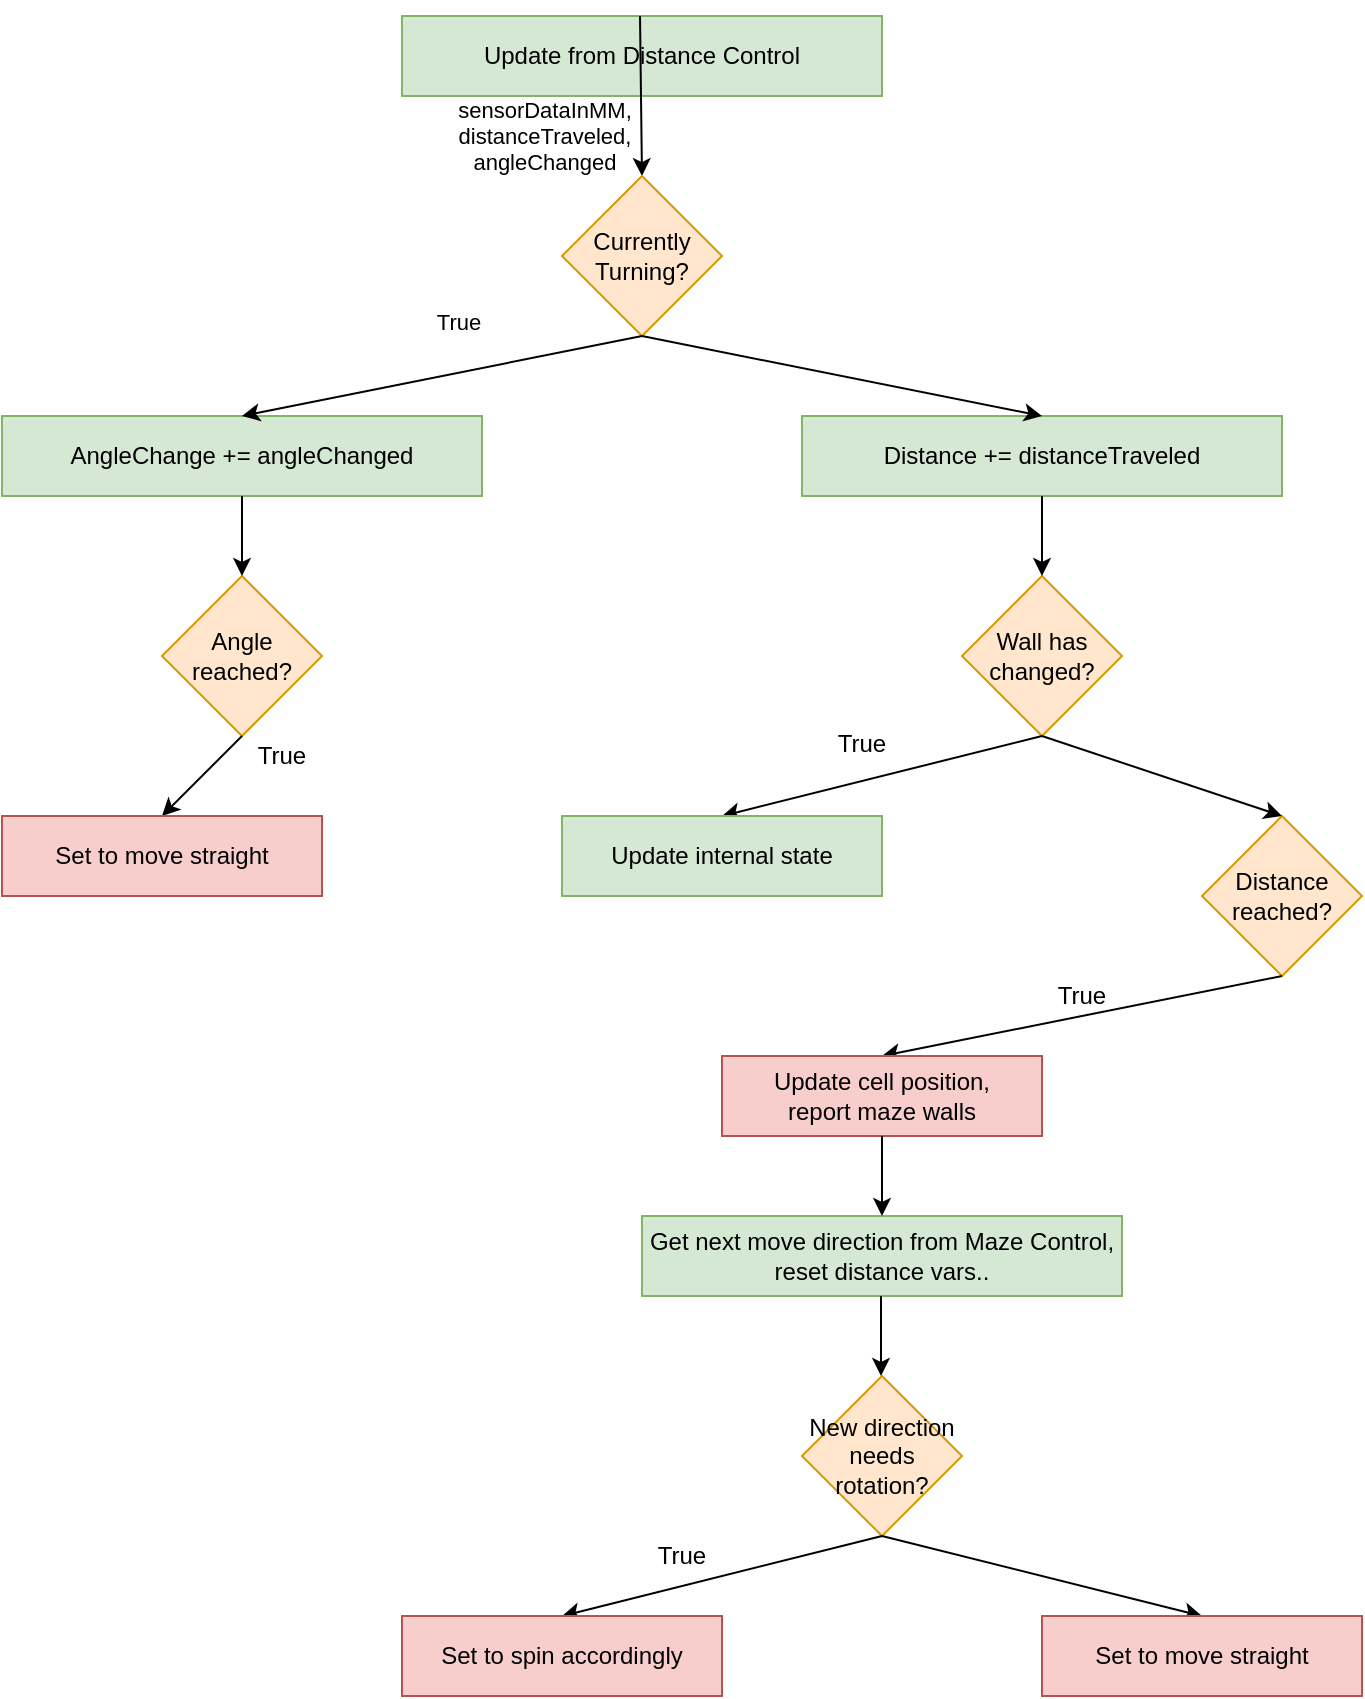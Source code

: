 <mxfile version="14.4.8" type="device"><diagram id="zhvrsy8GT4eVC54TQwAV" name="Page-1"><mxGraphModel dx="1422" dy="727" grid="1" gridSize="10" guides="1" tooltips="1" connect="1" arrows="1" fold="1" page="1" pageScale="1" pageWidth="850" pageHeight="1100" math="0" shadow="0"><root><mxCell id="0"/><mxCell id="1" parent="0"/><mxCell id="CDTs4MyFWM2ux_Y4oE1e-9" value="Update from Distance Control" style="rounded=0;whiteSpace=wrap;html=1;fillColor=#d5e8d4;strokeColor=#82b366;" parent="1" vertex="1"><mxGeometry x="280" y="80" width="240" height="40" as="geometry"/></mxCell><mxCell id="CDTs4MyFWM2ux_Y4oE1e-18" style="edgeStyle=orthogonalEdgeStyle;rounded=0;orthogonalLoop=1;jettySize=auto;html=1;exitX=0.5;exitY=1;exitDx=0;exitDy=0;entryX=0.5;entryY=0;entryDx=0;entryDy=0;" parent="1" target="CDTs4MyFWM2ux_Y4oE1e-21" edge="1"><mxGeometry relative="1" as="geometry"><mxPoint x="399" y="80" as="sourcePoint"/><mxPoint x="400" y="210" as="targetPoint"/></mxGeometry></mxCell><mxCell id="CDTs4MyFWM2ux_Y4oE1e-19" value="&lt;div&gt;sensorDataInMM, &lt;br&gt;&lt;/div&gt;&lt;div&gt;distanceTraveled, &lt;br&gt;&lt;/div&gt;&lt;div&gt;angleChanged&lt;br&gt;&lt;/div&gt;" style="edgeLabel;html=1;align=center;verticalAlign=middle;resizable=0;points=[];" parent="CDTs4MyFWM2ux_Y4oE1e-18" vertex="1" connectable="0"><mxGeometry x="-0.122" y="1" relative="1" as="geometry"><mxPoint x="-50" y="24.14" as="offset"/></mxGeometry></mxCell><mxCell id="CDTs4MyFWM2ux_Y4oE1e-21" value="Currently Turning?" style="rhombus;whiteSpace=wrap;html=1;rounded=0;fillColor=#ffe6cc;strokeColor=#d79b00;" parent="1" vertex="1"><mxGeometry x="360" y="160" width="80" height="80" as="geometry"/></mxCell><mxCell id="CDTs4MyFWM2ux_Y4oE1e-22" value="AngleChange += angleChanged" style="rounded=0;whiteSpace=wrap;html=1;fillColor=#d5e8d4;strokeColor=#82b366;" parent="1" vertex="1"><mxGeometry x="80" y="280" width="240" height="40" as="geometry"/></mxCell><mxCell id="CDTs4MyFWM2ux_Y4oE1e-23" value="" style="endArrow=classic;html=1;exitX=0.5;exitY=1;exitDx=0;exitDy=0;entryX=0.5;entryY=0;entryDx=0;entryDy=0;" parent="1" source="CDTs4MyFWM2ux_Y4oE1e-21" target="CDTs4MyFWM2ux_Y4oE1e-22" edge="1"><mxGeometry width="50" height="50" relative="1" as="geometry"><mxPoint x="360" y="290" as="sourcePoint"/><mxPoint x="410" y="240" as="targetPoint"/></mxGeometry></mxCell><mxCell id="CDTs4MyFWM2ux_Y4oE1e-24" value="True" style="edgeLabel;html=1;align=center;verticalAlign=middle;resizable=0;points=[];" parent="1" vertex="1" connectable="0"><mxGeometry x="310" y="272" as="geometry"><mxPoint x="-2" y="-39" as="offset"/></mxGeometry></mxCell><mxCell id="CDTs4MyFWM2ux_Y4oE1e-25" value="Distance += distanceTraveled" style="rounded=0;whiteSpace=wrap;html=1;fillColor=#d5e8d4;strokeColor=#82b366;" parent="1" vertex="1"><mxGeometry x="480" y="280" width="240" height="40" as="geometry"/></mxCell><mxCell id="CDTs4MyFWM2ux_Y4oE1e-26" value="" style="endArrow=classic;html=1;exitX=0.5;exitY=1;exitDx=0;exitDy=0;entryX=0.5;entryY=0;entryDx=0;entryDy=0;" parent="1" source="CDTs4MyFWM2ux_Y4oE1e-21" target="CDTs4MyFWM2ux_Y4oE1e-25" edge="1"><mxGeometry width="50" height="50" relative="1" as="geometry"><mxPoint x="380" y="220" as="sourcePoint"/><mxPoint x="410" y="240" as="targetPoint"/></mxGeometry></mxCell><mxCell id="CDTs4MyFWM2ux_Y4oE1e-27" value="Angle reached?" style="rhombus;whiteSpace=wrap;html=1;rounded=0;fillColor=#ffe6cc;strokeColor=#d79b00;" parent="1" vertex="1"><mxGeometry x="160" y="360" width="80" height="80" as="geometry"/></mxCell><mxCell id="CDTs4MyFWM2ux_Y4oE1e-28" value="" style="endArrow=classic;html=1;exitX=0.5;exitY=1;exitDx=0;exitDy=0;entryX=0.5;entryY=0;entryDx=0;entryDy=0;" parent="1" source="CDTs4MyFWM2ux_Y4oE1e-22" target="CDTs4MyFWM2ux_Y4oE1e-27" edge="1"><mxGeometry width="50" height="50" relative="1" as="geometry"><mxPoint x="400" y="410" as="sourcePoint"/><mxPoint x="450" y="360" as="targetPoint"/></mxGeometry></mxCell><mxCell id="CDTs4MyFWM2ux_Y4oE1e-29" value="" style="endArrow=classic;html=1;exitX=0.5;exitY=1;exitDx=0;exitDy=0;entryX=0.5;entryY=0;entryDx=0;entryDy=0;" parent="1" source="CDTs4MyFWM2ux_Y4oE1e-27" target="CDTs4MyFWM2ux_Y4oE1e-30" edge="1"><mxGeometry width="50" height="50" relative="1" as="geometry"><mxPoint x="400" y="410" as="sourcePoint"/><mxPoint x="200" y="490" as="targetPoint"/></mxGeometry></mxCell><mxCell id="CDTs4MyFWM2ux_Y4oE1e-30" value="Set to move straight" style="rounded=0;whiteSpace=wrap;html=1;fillColor=#f8cecc;strokeColor=#b85450;" parent="1" vertex="1"><mxGeometry x="80" y="480" width="160" height="40" as="geometry"/></mxCell><mxCell id="CDTs4MyFWM2ux_Y4oE1e-31" value="True" style="text;html=1;strokeColor=none;fillColor=none;align=center;verticalAlign=middle;whiteSpace=wrap;rounded=0;" parent="1" vertex="1"><mxGeometry x="200" y="440" width="40" height="20" as="geometry"/></mxCell><mxCell id="CDTs4MyFWM2ux_Y4oE1e-32" value="Wall has changed?" style="rhombus;whiteSpace=wrap;html=1;rounded=0;fillColor=#ffe6cc;strokeColor=#d79b00;" parent="1" vertex="1"><mxGeometry x="560" y="360" width="80" height="80" as="geometry"/></mxCell><mxCell id="CDTs4MyFWM2ux_Y4oE1e-33" value="" style="endArrow=classic;html=1;exitX=0.5;exitY=1;exitDx=0;exitDy=0;entryX=0.5;entryY=0;entryDx=0;entryDy=0;" parent="1" target="CDTs4MyFWM2ux_Y4oE1e-32" edge="1"><mxGeometry width="50" height="50" relative="1" as="geometry"><mxPoint x="600" y="320" as="sourcePoint"/><mxPoint x="850" y="360" as="targetPoint"/></mxGeometry></mxCell><mxCell id="CDTs4MyFWM2ux_Y4oE1e-34" value="" style="endArrow=classic;html=1;exitX=0.5;exitY=1;exitDx=0;exitDy=0;entryX=0.5;entryY=0;entryDx=0;entryDy=0;" parent="1" source="CDTs4MyFWM2ux_Y4oE1e-32" target="CDTs4MyFWM2ux_Y4oE1e-35" edge="1"><mxGeometry width="50" height="50" relative="1" as="geometry"><mxPoint x="800" y="410" as="sourcePoint"/><mxPoint x="600" y="490" as="targetPoint"/></mxGeometry></mxCell><mxCell id="CDTs4MyFWM2ux_Y4oE1e-35" value="&lt;div&gt;Update internal state&lt;/div&gt;" style="rounded=0;whiteSpace=wrap;html=1;fillColor=#d5e8d4;strokeColor=#82b366;" parent="1" vertex="1"><mxGeometry x="360" y="480" width="160" height="40" as="geometry"/></mxCell><mxCell id="CDTs4MyFWM2ux_Y4oE1e-36" value="True" style="text;html=1;strokeColor=none;fillColor=none;align=center;verticalAlign=middle;whiteSpace=wrap;rounded=0;" parent="1" vertex="1"><mxGeometry x="490" y="434" width="40" height="20" as="geometry"/></mxCell><mxCell id="CDTs4MyFWM2ux_Y4oE1e-38" value="Distance reached?" style="rhombus;whiteSpace=wrap;html=1;rounded=0;fillColor=#ffe6cc;strokeColor=#d79b00;" parent="1" vertex="1"><mxGeometry x="680" y="480" width="80" height="80" as="geometry"/></mxCell><mxCell id="CDTs4MyFWM2ux_Y4oE1e-39" value="" style="endArrow=classic;html=1;exitX=0.5;exitY=1;exitDx=0;exitDy=0;entryX=0.5;entryY=0;entryDx=0;entryDy=0;" parent="1" source="CDTs4MyFWM2ux_Y4oE1e-32" target="CDTs4MyFWM2ux_Y4oE1e-38" edge="1"><mxGeometry width="50" height="50" relative="1" as="geometry"><mxPoint x="360" y="490" as="sourcePoint"/><mxPoint x="410" y="440" as="targetPoint"/></mxGeometry></mxCell><mxCell id="CDTs4MyFWM2ux_Y4oE1e-40" value="" style="endArrow=classic;html=1;exitX=0.5;exitY=1;exitDx=0;exitDy=0;entryX=0.5;entryY=0;entryDx=0;entryDy=0;" parent="1" target="CDTs4MyFWM2ux_Y4oE1e-41" edge="1" source="CDTs4MyFWM2ux_Y4oE1e-38"><mxGeometry width="50" height="50" relative="1" as="geometry"><mxPoint x="720" y="560" as="sourcePoint"/><mxPoint x="720" y="610" as="targetPoint"/></mxGeometry></mxCell><mxCell id="CDTs4MyFWM2ux_Y4oE1e-41" value="&lt;div&gt;Update cell position,&lt;/div&gt;&lt;div&gt; report maze walls&lt;/div&gt;" style="rounded=0;whiteSpace=wrap;html=1;fillColor=#f8cecc;strokeColor=#b85450;" parent="1" vertex="1"><mxGeometry x="440" y="600" width="160" height="40" as="geometry"/></mxCell><mxCell id="CDTs4MyFWM2ux_Y4oE1e-42" value="True" style="text;html=1;strokeColor=none;fillColor=none;align=center;verticalAlign=middle;whiteSpace=wrap;rounded=0;" parent="1" vertex="1"><mxGeometry x="600" y="560" width="40" height="20" as="geometry"/></mxCell><mxCell id="CDTs4MyFWM2ux_Y4oE1e-43" value="&lt;div&gt;Get next move direction from Maze Control, reset distance vars..&lt;/div&gt;" style="rounded=0;whiteSpace=wrap;html=1;fillColor=#d5e8d4;strokeColor=#82b366;" parent="1" vertex="1"><mxGeometry x="400" y="680" width="240" height="40" as="geometry"/></mxCell><mxCell id="CDTs4MyFWM2ux_Y4oE1e-44" value="" style="endArrow=classic;html=1;exitX=0.5;exitY=1;exitDx=0;exitDy=0;entryX=0.5;entryY=0;entryDx=0;entryDy=0;" parent="1" source="CDTs4MyFWM2ux_Y4oE1e-41" target="CDTs4MyFWM2ux_Y4oE1e-43" edge="1"><mxGeometry width="50" height="50" relative="1" as="geometry"><mxPoint x="360" y="630" as="sourcePoint"/><mxPoint x="410" y="580" as="targetPoint"/></mxGeometry></mxCell><mxCell id="CDTs4MyFWM2ux_Y4oE1e-45" value="New direction needs rotation?" style="rhombus;whiteSpace=wrap;html=1;rounded=0;fillColor=#ffe6cc;strokeColor=#d79b00;" parent="1" vertex="1"><mxGeometry x="480" y="760" width="80" height="80" as="geometry"/></mxCell><mxCell id="CDTs4MyFWM2ux_Y4oE1e-46" value="" style="endArrow=classic;html=1;exitX=0.5;exitY=1;exitDx=0;exitDy=0;entryX=0.5;entryY=0;entryDx=0;entryDy=0;" parent="1" edge="1"><mxGeometry width="50" height="50" relative="1" as="geometry"><mxPoint x="519.5" y="720" as="sourcePoint"/><mxPoint x="519.5" y="760" as="targetPoint"/></mxGeometry></mxCell><mxCell id="CDTs4MyFWM2ux_Y4oE1e-48" value="" style="endArrow=classic;html=1;exitX=0.5;exitY=1;exitDx=0;exitDy=0;entryX=0.5;entryY=0;entryDx=0;entryDy=0;" parent="1" target="CDTs4MyFWM2ux_Y4oE1e-49" edge="1"><mxGeometry width="50" height="50" relative="1" as="geometry"><mxPoint x="520" y="840" as="sourcePoint"/><mxPoint x="520" y="890" as="targetPoint"/></mxGeometry></mxCell><mxCell id="CDTs4MyFWM2ux_Y4oE1e-49" value="Set to spin accordingly" style="rounded=0;whiteSpace=wrap;html=1;fillColor=#f8cecc;strokeColor=#b85450;" parent="1" vertex="1"><mxGeometry x="280" y="880" width="160" height="40" as="geometry"/></mxCell><mxCell id="CDTs4MyFWM2ux_Y4oE1e-50" value="True" style="text;html=1;strokeColor=none;fillColor=none;align=center;verticalAlign=middle;whiteSpace=wrap;rounded=0;" parent="1" vertex="1"><mxGeometry x="400" y="840" width="40" height="20" as="geometry"/></mxCell><mxCell id="CDTs4MyFWM2ux_Y4oE1e-51" value="" style="endArrow=classic;html=1;entryX=0.5;entryY=0;entryDx=0;entryDy=0;exitX=0.5;exitY=1;exitDx=0;exitDy=0;" parent="1" source="CDTs4MyFWM2ux_Y4oE1e-45" target="CDTs4MyFWM2ux_Y4oE1e-52" edge="1"><mxGeometry width="50" height="50" relative="1" as="geometry"><mxPoint x="550" y="870" as="sourcePoint"/><mxPoint x="790" y="1010" as="targetPoint"/></mxGeometry></mxCell><mxCell id="CDTs4MyFWM2ux_Y4oE1e-52" value="Set to move straight" style="rounded=0;whiteSpace=wrap;html=1;fillColor=#f8cecc;strokeColor=#b85450;" parent="1" vertex="1"><mxGeometry x="600" y="880" width="160" height="40" as="geometry"/></mxCell></root></mxGraphModel></diagram></mxfile>